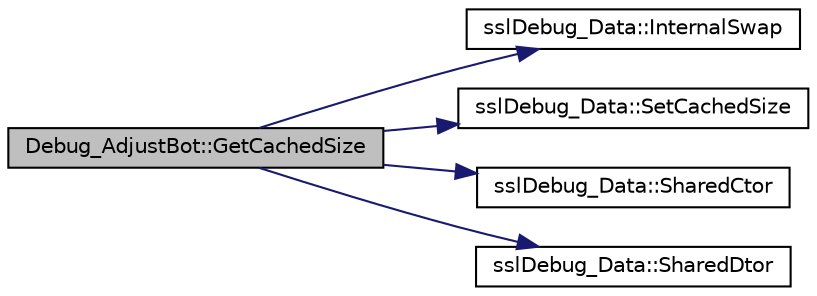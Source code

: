 digraph "Debug_AdjustBot::GetCachedSize"
{
 // INTERACTIVE_SVG=YES
  edge [fontname="Helvetica",fontsize="10",labelfontname="Helvetica",labelfontsize="10"];
  node [fontname="Helvetica",fontsize="10",shape=record];
  rankdir="LR";
  Node1 [label="Debug_AdjustBot::GetCachedSize",height=0.2,width=0.4,color="black", fillcolor="grey75", style="filled", fontcolor="black"];
  Node1 -> Node2 [color="midnightblue",fontsize="10",style="solid",fontname="Helvetica"];
  Node2 [label="sslDebug_Data::InternalSwap",height=0.2,width=0.4,color="black", fillcolor="white", style="filled",URL="$d4/d17/classssl_debug___data.html#aaa637191c2ab15c4b8bfe78c6f9b098a"];
  Node1 -> Node3 [color="midnightblue",fontsize="10",style="solid",fontname="Helvetica"];
  Node3 [label="sslDebug_Data::SetCachedSize",height=0.2,width=0.4,color="black", fillcolor="white", style="filled",URL="$d4/d17/classssl_debug___data.html#a2cd3c9800406cce4f7af9cf020b09540"];
  Node1 -> Node4 [color="midnightblue",fontsize="10",style="solid",fontname="Helvetica"];
  Node4 [label="sslDebug_Data::SharedCtor",height=0.2,width=0.4,color="black", fillcolor="white", style="filled",URL="$d4/d17/classssl_debug___data.html#a44256881743729173360fd2a035c9c96"];
  Node1 -> Node5 [color="midnightblue",fontsize="10",style="solid",fontname="Helvetica"];
  Node5 [label="sslDebug_Data::SharedDtor",height=0.2,width=0.4,color="black", fillcolor="white", style="filled",URL="$d4/d17/classssl_debug___data.html#ae5b6d6cfb110046f27892632b6473e81"];
}
